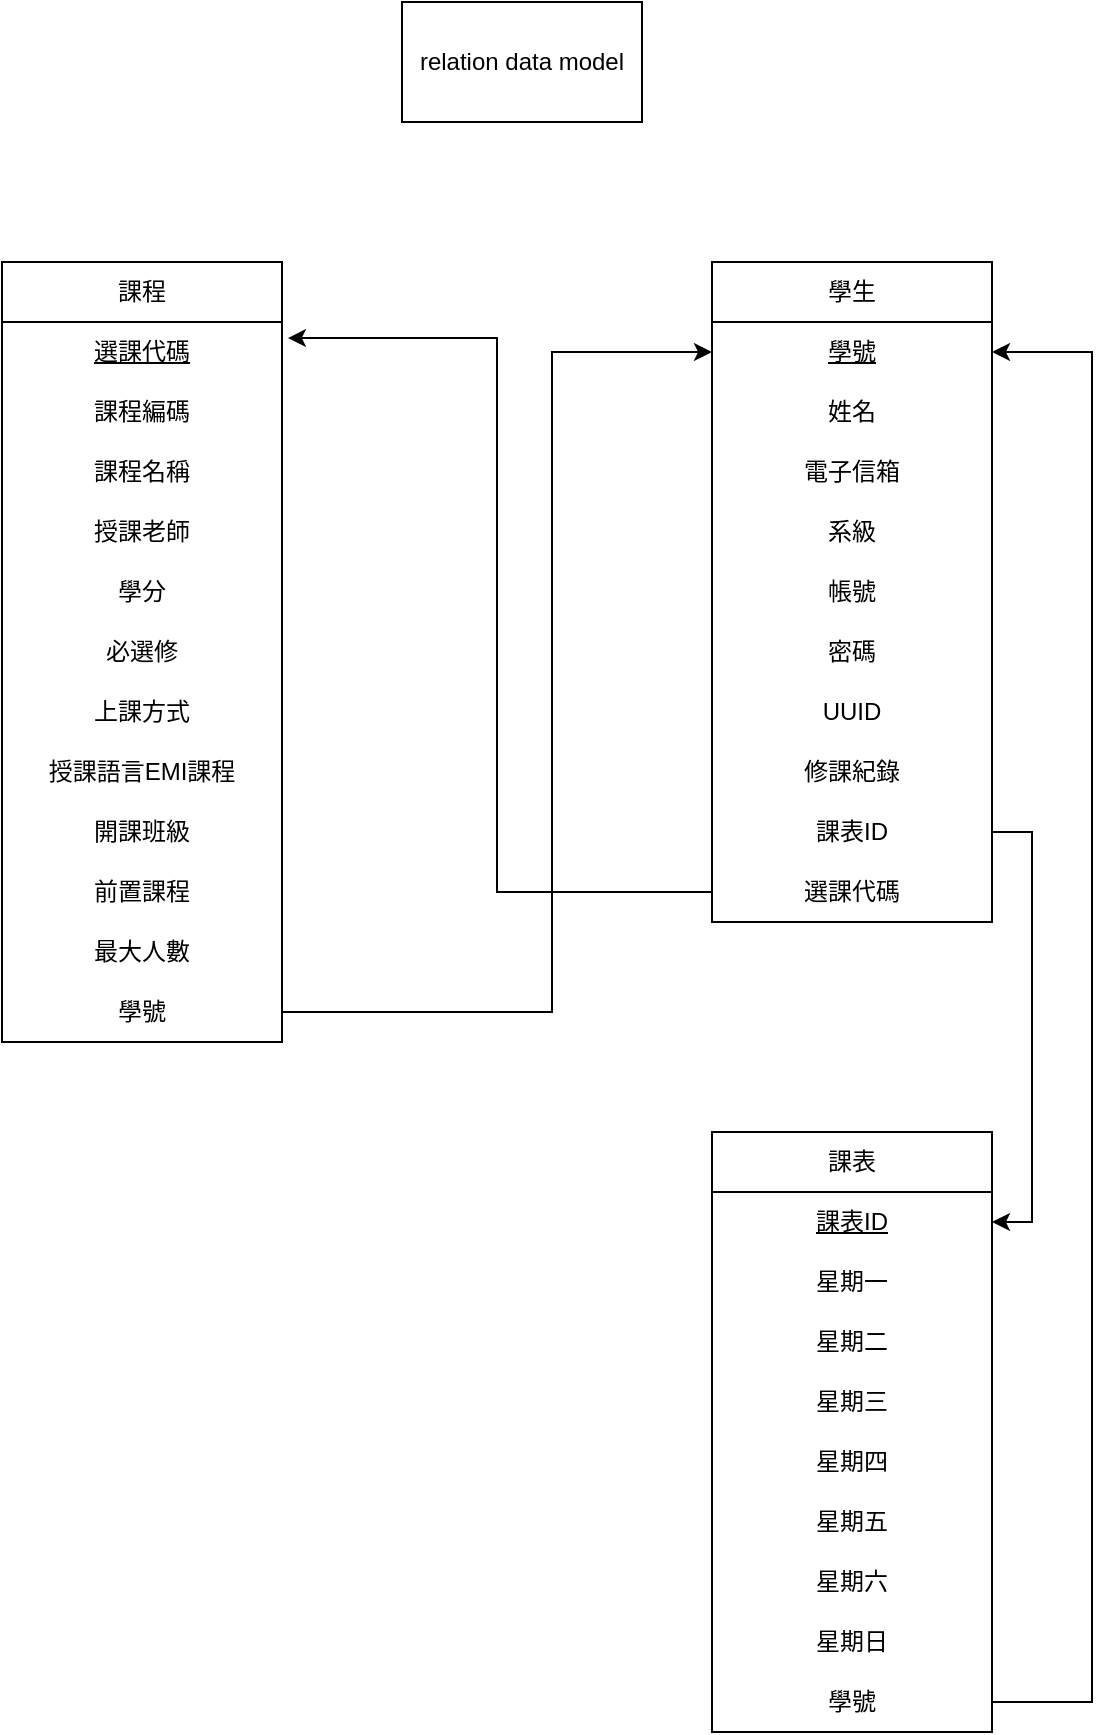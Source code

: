 <mxfile version="21.2.1" type="github">
  <diagram id="R2lEEEUBdFMjLlhIrx00" name="Page-1">
    <mxGraphModel dx="1195" dy="663" grid="1" gridSize="10" guides="1" tooltips="1" connect="1" arrows="1" fold="1" page="1" pageScale="1" pageWidth="850" pageHeight="1100" math="0" shadow="0" extFonts="Permanent Marker^https://fonts.googleapis.com/css?family=Permanent+Marker">
      <root>
        <mxCell id="0" />
        <mxCell id="1" parent="0" />
        <mxCell id="9Po20fLorlNMkVHCjSZu-1" value="relation data model" style="rounded=0;whiteSpace=wrap;html=1;" vertex="1" parent="1">
          <mxGeometry x="365" y="30" width="120" height="60" as="geometry" />
        </mxCell>
        <mxCell id="9Po20fLorlNMkVHCjSZu-2" value="課程" style="swimlane;fontStyle=0;childLayout=stackLayout;horizontal=1;startSize=30;horizontalStack=0;resizeParent=1;resizeParentMax=0;resizeLast=0;collapsible=1;marginBottom=0;whiteSpace=wrap;html=1;" vertex="1" parent="1">
          <mxGeometry x="165" y="160" width="140" height="390" as="geometry" />
        </mxCell>
        <mxCell id="9Po20fLorlNMkVHCjSZu-3" value="選課代碼" style="text;strokeColor=none;fillColor=none;align=center;verticalAlign=middle;spacingLeft=4;spacingRight=4;overflow=hidden;points=[[0,0.5],[1,0.5]];portConstraint=eastwest;rotatable=0;whiteSpace=wrap;html=1;fontStyle=4" vertex="1" parent="9Po20fLorlNMkVHCjSZu-2">
          <mxGeometry y="30" width="140" height="30" as="geometry" />
        </mxCell>
        <mxCell id="9Po20fLorlNMkVHCjSZu-4" value="課程編碼" style="text;strokeColor=none;fillColor=none;align=center;verticalAlign=middle;spacingLeft=4;spacingRight=4;overflow=hidden;points=[[0,0.5],[1,0.5]];portConstraint=eastwest;rotatable=0;whiteSpace=wrap;html=1;" vertex="1" parent="9Po20fLorlNMkVHCjSZu-2">
          <mxGeometry y="60" width="140" height="30" as="geometry" />
        </mxCell>
        <mxCell id="9Po20fLorlNMkVHCjSZu-5" value="課程名稱" style="text;strokeColor=none;fillColor=none;align=center;verticalAlign=middle;spacingLeft=4;spacingRight=4;overflow=hidden;points=[[0,0.5],[1,0.5]];portConstraint=eastwest;rotatable=0;whiteSpace=wrap;html=1;" vertex="1" parent="9Po20fLorlNMkVHCjSZu-2">
          <mxGeometry y="90" width="140" height="30" as="geometry" />
        </mxCell>
        <mxCell id="9Po20fLorlNMkVHCjSZu-6" value="授課老師" style="text;strokeColor=none;fillColor=none;align=center;verticalAlign=middle;spacingLeft=4;spacingRight=4;overflow=hidden;points=[[0,0.5],[1,0.5]];portConstraint=eastwest;rotatable=0;whiteSpace=wrap;html=1;" vertex="1" parent="9Po20fLorlNMkVHCjSZu-2">
          <mxGeometry y="120" width="140" height="30" as="geometry" />
        </mxCell>
        <mxCell id="9Po20fLorlNMkVHCjSZu-7" value="學分" style="text;strokeColor=none;fillColor=none;align=center;verticalAlign=middle;spacingLeft=4;spacingRight=4;overflow=hidden;points=[[0,0.5],[1,0.5]];portConstraint=eastwest;rotatable=0;whiteSpace=wrap;html=1;" vertex="1" parent="9Po20fLorlNMkVHCjSZu-2">
          <mxGeometry y="150" width="140" height="30" as="geometry" />
        </mxCell>
        <mxCell id="9Po20fLorlNMkVHCjSZu-8" value="必選修" style="text;strokeColor=none;fillColor=none;align=center;verticalAlign=middle;spacingLeft=4;spacingRight=4;overflow=hidden;points=[[0,0.5],[1,0.5]];portConstraint=eastwest;rotatable=0;whiteSpace=wrap;html=1;" vertex="1" parent="9Po20fLorlNMkVHCjSZu-2">
          <mxGeometry y="180" width="140" height="30" as="geometry" />
        </mxCell>
        <mxCell id="9Po20fLorlNMkVHCjSZu-9" value="上課方式" style="text;strokeColor=none;fillColor=none;align=center;verticalAlign=middle;spacingLeft=4;spacingRight=4;overflow=hidden;points=[[0,0.5],[1,0.5]];portConstraint=eastwest;rotatable=0;whiteSpace=wrap;html=1;" vertex="1" parent="9Po20fLorlNMkVHCjSZu-2">
          <mxGeometry y="210" width="140" height="30" as="geometry" />
        </mxCell>
        <mxCell id="9Po20fLorlNMkVHCjSZu-10" value="授課語言EMI課程" style="text;strokeColor=none;fillColor=none;align=center;verticalAlign=middle;spacingLeft=4;spacingRight=4;overflow=hidden;points=[[0,0.5],[1,0.5]];portConstraint=eastwest;rotatable=0;whiteSpace=wrap;html=1;" vertex="1" parent="9Po20fLorlNMkVHCjSZu-2">
          <mxGeometry y="240" width="140" height="30" as="geometry" />
        </mxCell>
        <mxCell id="9Po20fLorlNMkVHCjSZu-11" value="開課班級" style="text;strokeColor=none;fillColor=none;align=center;verticalAlign=middle;spacingLeft=4;spacingRight=4;overflow=hidden;points=[[0,0.5],[1,0.5]];portConstraint=eastwest;rotatable=0;whiteSpace=wrap;html=1;" vertex="1" parent="9Po20fLorlNMkVHCjSZu-2">
          <mxGeometry y="270" width="140" height="30" as="geometry" />
        </mxCell>
        <mxCell id="9Po20fLorlNMkVHCjSZu-12" value="前置課程" style="text;strokeColor=none;fillColor=none;align=center;verticalAlign=middle;spacingLeft=4;spacingRight=4;overflow=hidden;points=[[0,0.5],[1,0.5]];portConstraint=eastwest;rotatable=0;whiteSpace=wrap;html=1;" vertex="1" parent="9Po20fLorlNMkVHCjSZu-2">
          <mxGeometry y="300" width="140" height="30" as="geometry" />
        </mxCell>
        <mxCell id="9Po20fLorlNMkVHCjSZu-46" value="最大人數" style="text;strokeColor=none;fillColor=none;align=center;verticalAlign=middle;spacingLeft=4;spacingRight=4;overflow=hidden;points=[[0,0.5],[1,0.5]];portConstraint=eastwest;rotatable=0;whiteSpace=wrap;html=1;" vertex="1" parent="9Po20fLorlNMkVHCjSZu-2">
          <mxGeometry y="330" width="140" height="30" as="geometry" />
        </mxCell>
        <mxCell id="9Po20fLorlNMkVHCjSZu-42" value="學號" style="text;strokeColor=none;fillColor=none;align=center;verticalAlign=middle;spacingLeft=4;spacingRight=4;overflow=hidden;points=[[0,0.5],[1,0.5]];portConstraint=eastwest;rotatable=0;whiteSpace=wrap;html=1;" vertex="1" parent="9Po20fLorlNMkVHCjSZu-2">
          <mxGeometry y="360" width="140" height="30" as="geometry" />
        </mxCell>
        <mxCell id="9Po20fLorlNMkVHCjSZu-13" value="學生" style="swimlane;fontStyle=0;childLayout=stackLayout;horizontal=1;startSize=30;horizontalStack=0;resizeParent=1;resizeParentMax=0;resizeLast=0;collapsible=1;marginBottom=0;whiteSpace=wrap;html=1;" vertex="1" parent="1">
          <mxGeometry x="520" y="160" width="140" height="330" as="geometry" />
        </mxCell>
        <mxCell id="9Po20fLorlNMkVHCjSZu-14" value="學號" style="text;strokeColor=none;fillColor=none;align=center;verticalAlign=middle;spacingLeft=4;spacingRight=4;overflow=hidden;points=[[0,0.5],[1,0.5]];portConstraint=eastwest;rotatable=0;whiteSpace=wrap;html=1;fontStyle=4" vertex="1" parent="9Po20fLorlNMkVHCjSZu-13">
          <mxGeometry y="30" width="140" height="30" as="geometry" />
        </mxCell>
        <mxCell id="9Po20fLorlNMkVHCjSZu-15" value="姓名" style="text;strokeColor=none;fillColor=none;align=center;verticalAlign=middle;spacingLeft=4;spacingRight=4;overflow=hidden;points=[[0,0.5],[1,0.5]];portConstraint=eastwest;rotatable=0;whiteSpace=wrap;html=1;" vertex="1" parent="9Po20fLorlNMkVHCjSZu-13">
          <mxGeometry y="60" width="140" height="30" as="geometry" />
        </mxCell>
        <mxCell id="9Po20fLorlNMkVHCjSZu-16" value="電子信箱" style="text;strokeColor=none;fillColor=none;align=center;verticalAlign=middle;spacingLeft=4;spacingRight=4;overflow=hidden;points=[[0,0.5],[1,0.5]];portConstraint=eastwest;rotatable=0;whiteSpace=wrap;html=1;" vertex="1" parent="9Po20fLorlNMkVHCjSZu-13">
          <mxGeometry y="90" width="140" height="30" as="geometry" />
        </mxCell>
        <mxCell id="9Po20fLorlNMkVHCjSZu-17" value="系級" style="text;strokeColor=none;fillColor=none;align=center;verticalAlign=middle;spacingLeft=4;spacingRight=4;overflow=hidden;points=[[0,0.5],[1,0.5]];portConstraint=eastwest;rotatable=0;whiteSpace=wrap;html=1;" vertex="1" parent="9Po20fLorlNMkVHCjSZu-13">
          <mxGeometry y="120" width="140" height="30" as="geometry" />
        </mxCell>
        <mxCell id="9Po20fLorlNMkVHCjSZu-18" value="帳號" style="text;strokeColor=none;fillColor=none;align=center;verticalAlign=middle;spacingLeft=4;spacingRight=4;overflow=hidden;points=[[0,0.5],[1,0.5]];portConstraint=eastwest;rotatable=0;whiteSpace=wrap;html=1;" vertex="1" parent="9Po20fLorlNMkVHCjSZu-13">
          <mxGeometry y="150" width="140" height="30" as="geometry" />
        </mxCell>
        <mxCell id="9Po20fLorlNMkVHCjSZu-19" value="密碼" style="text;strokeColor=none;fillColor=none;align=center;verticalAlign=middle;spacingLeft=4;spacingRight=4;overflow=hidden;points=[[0,0.5],[1,0.5]];portConstraint=eastwest;rotatable=0;whiteSpace=wrap;html=1;" vertex="1" parent="9Po20fLorlNMkVHCjSZu-13">
          <mxGeometry y="180" width="140" height="30" as="geometry" />
        </mxCell>
        <mxCell id="9Po20fLorlNMkVHCjSZu-20" value="UUID" style="text;strokeColor=none;fillColor=none;align=center;verticalAlign=middle;spacingLeft=4;spacingRight=4;overflow=hidden;points=[[0,0.5],[1,0.5]];portConstraint=eastwest;rotatable=0;whiteSpace=wrap;html=1;" vertex="1" parent="9Po20fLorlNMkVHCjSZu-13">
          <mxGeometry y="210" width="140" height="30" as="geometry" />
        </mxCell>
        <mxCell id="9Po20fLorlNMkVHCjSZu-21" value="修課紀錄" style="text;strokeColor=none;fillColor=none;align=center;verticalAlign=middle;spacingLeft=4;spacingRight=4;overflow=hidden;points=[[0,0.5],[1,0.5]];portConstraint=eastwest;rotatable=0;whiteSpace=wrap;html=1;" vertex="1" parent="9Po20fLorlNMkVHCjSZu-13">
          <mxGeometry y="240" width="140" height="30" as="geometry" />
        </mxCell>
        <mxCell id="9Po20fLorlNMkVHCjSZu-38" value="課表ID" style="text;strokeColor=none;fillColor=none;align=center;verticalAlign=middle;spacingLeft=4;spacingRight=4;overflow=hidden;points=[[0,0.5],[1,0.5]];portConstraint=eastwest;rotatable=0;whiteSpace=wrap;html=1;" vertex="1" parent="9Po20fLorlNMkVHCjSZu-13">
          <mxGeometry y="270" width="140" height="30" as="geometry" />
        </mxCell>
        <mxCell id="9Po20fLorlNMkVHCjSZu-39" value="選課代碼" style="text;strokeColor=none;fillColor=none;align=center;verticalAlign=middle;spacingLeft=4;spacingRight=4;overflow=hidden;points=[[0,0.5],[1,0.5]];portConstraint=eastwest;rotatable=0;whiteSpace=wrap;html=1;" vertex="1" parent="9Po20fLorlNMkVHCjSZu-13">
          <mxGeometry y="300" width="140" height="30" as="geometry" />
        </mxCell>
        <mxCell id="9Po20fLorlNMkVHCjSZu-25" value="課表" style="swimlane;fontStyle=0;childLayout=stackLayout;horizontal=1;startSize=30;horizontalStack=0;resizeParent=1;resizeParentMax=0;resizeLast=0;collapsible=1;marginBottom=0;whiteSpace=wrap;html=1;" vertex="1" parent="1">
          <mxGeometry x="520" y="595" width="140" height="300" as="geometry" />
        </mxCell>
        <mxCell id="9Po20fLorlNMkVHCjSZu-26" value="課表ID" style="text;strokeColor=none;fillColor=none;align=center;verticalAlign=middle;spacingLeft=4;spacingRight=4;overflow=hidden;points=[[0,0.5],[1,0.5]];portConstraint=eastwest;rotatable=0;whiteSpace=wrap;html=1;fontStyle=4" vertex="1" parent="9Po20fLorlNMkVHCjSZu-25">
          <mxGeometry y="30" width="140" height="30" as="geometry" />
        </mxCell>
        <mxCell id="9Po20fLorlNMkVHCjSZu-27" value="星期一" style="text;strokeColor=none;fillColor=none;align=center;verticalAlign=middle;spacingLeft=4;spacingRight=4;overflow=hidden;points=[[0,0.5],[1,0.5]];portConstraint=eastwest;rotatable=0;whiteSpace=wrap;html=1;" vertex="1" parent="9Po20fLorlNMkVHCjSZu-25">
          <mxGeometry y="60" width="140" height="30" as="geometry" />
        </mxCell>
        <mxCell id="9Po20fLorlNMkVHCjSZu-28" value="星期二" style="text;strokeColor=none;fillColor=none;align=center;verticalAlign=middle;spacingLeft=4;spacingRight=4;overflow=hidden;points=[[0,0.5],[1,0.5]];portConstraint=eastwest;rotatable=0;whiteSpace=wrap;html=1;" vertex="1" parent="9Po20fLorlNMkVHCjSZu-25">
          <mxGeometry y="90" width="140" height="30" as="geometry" />
        </mxCell>
        <mxCell id="9Po20fLorlNMkVHCjSZu-29" value="星期三" style="text;strokeColor=none;fillColor=none;align=center;verticalAlign=middle;spacingLeft=4;spacingRight=4;overflow=hidden;points=[[0,0.5],[1,0.5]];portConstraint=eastwest;rotatable=0;whiteSpace=wrap;html=1;" vertex="1" parent="9Po20fLorlNMkVHCjSZu-25">
          <mxGeometry y="120" width="140" height="30" as="geometry" />
        </mxCell>
        <mxCell id="9Po20fLorlNMkVHCjSZu-30" value="星期四" style="text;strokeColor=none;fillColor=none;align=center;verticalAlign=middle;spacingLeft=4;spacingRight=4;overflow=hidden;points=[[0,0.5],[1,0.5]];portConstraint=eastwest;rotatable=0;whiteSpace=wrap;html=1;" vertex="1" parent="9Po20fLorlNMkVHCjSZu-25">
          <mxGeometry y="150" width="140" height="30" as="geometry" />
        </mxCell>
        <mxCell id="9Po20fLorlNMkVHCjSZu-31" value="星期五" style="text;strokeColor=none;fillColor=none;align=center;verticalAlign=middle;spacingLeft=4;spacingRight=4;overflow=hidden;points=[[0,0.5],[1,0.5]];portConstraint=eastwest;rotatable=0;whiteSpace=wrap;html=1;" vertex="1" parent="9Po20fLorlNMkVHCjSZu-25">
          <mxGeometry y="180" width="140" height="30" as="geometry" />
        </mxCell>
        <mxCell id="9Po20fLorlNMkVHCjSZu-32" value="星期六" style="text;strokeColor=none;fillColor=none;align=center;verticalAlign=middle;spacingLeft=4;spacingRight=4;overflow=hidden;points=[[0,0.5],[1,0.5]];portConstraint=eastwest;rotatable=0;whiteSpace=wrap;html=1;" vertex="1" parent="9Po20fLorlNMkVHCjSZu-25">
          <mxGeometry y="210" width="140" height="30" as="geometry" />
        </mxCell>
        <mxCell id="9Po20fLorlNMkVHCjSZu-33" value="星期日" style="text;strokeColor=none;fillColor=none;align=center;verticalAlign=middle;spacingLeft=4;spacingRight=4;overflow=hidden;points=[[0,0.5],[1,0.5]];portConstraint=eastwest;rotatable=0;whiteSpace=wrap;html=1;" vertex="1" parent="9Po20fLorlNMkVHCjSZu-25">
          <mxGeometry y="240" width="140" height="30" as="geometry" />
        </mxCell>
        <mxCell id="9Po20fLorlNMkVHCjSZu-44" value="學號" style="text;strokeColor=none;fillColor=none;align=center;verticalAlign=middle;spacingLeft=4;spacingRight=4;overflow=hidden;points=[[0,0.5],[1,0.5]];portConstraint=eastwest;rotatable=0;whiteSpace=wrap;html=1;" vertex="1" parent="9Po20fLorlNMkVHCjSZu-25">
          <mxGeometry y="270" width="140" height="30" as="geometry" />
        </mxCell>
        <mxCell id="9Po20fLorlNMkVHCjSZu-40" style="edgeStyle=orthogonalEdgeStyle;rounded=0;orthogonalLoop=1;jettySize=auto;html=1;exitX=1;exitY=0.5;exitDx=0;exitDy=0;entryX=1;entryY=0.5;entryDx=0;entryDy=0;" edge="1" parent="1" source="9Po20fLorlNMkVHCjSZu-38" target="9Po20fLorlNMkVHCjSZu-26">
          <mxGeometry relative="1" as="geometry" />
        </mxCell>
        <mxCell id="9Po20fLorlNMkVHCjSZu-41" style="edgeStyle=orthogonalEdgeStyle;rounded=0;orthogonalLoop=1;jettySize=auto;html=1;exitX=0;exitY=0.5;exitDx=0;exitDy=0;entryX=1.021;entryY=0.267;entryDx=0;entryDy=0;entryPerimeter=0;" edge="1" parent="1" source="9Po20fLorlNMkVHCjSZu-39" target="9Po20fLorlNMkVHCjSZu-3">
          <mxGeometry relative="1" as="geometry" />
        </mxCell>
        <mxCell id="9Po20fLorlNMkVHCjSZu-43" style="edgeStyle=orthogonalEdgeStyle;rounded=0;orthogonalLoop=1;jettySize=auto;html=1;entryX=0;entryY=0.5;entryDx=0;entryDy=0;exitX=1;exitY=0.5;exitDx=0;exitDy=0;" edge="1" parent="1" source="9Po20fLorlNMkVHCjSZu-42" target="9Po20fLorlNMkVHCjSZu-14">
          <mxGeometry relative="1" as="geometry">
            <Array as="points">
              <mxPoint x="440" y="535" />
              <mxPoint x="440" y="205" />
            </Array>
          </mxGeometry>
        </mxCell>
        <mxCell id="9Po20fLorlNMkVHCjSZu-45" style="edgeStyle=orthogonalEdgeStyle;rounded=0;orthogonalLoop=1;jettySize=auto;html=1;exitX=1;exitY=0.5;exitDx=0;exitDy=0;entryX=1;entryY=0.5;entryDx=0;entryDy=0;" edge="1" parent="1" source="9Po20fLorlNMkVHCjSZu-44" target="9Po20fLorlNMkVHCjSZu-14">
          <mxGeometry relative="1" as="geometry">
            <Array as="points">
              <mxPoint x="710" y="880" />
              <mxPoint x="710" y="205" />
            </Array>
          </mxGeometry>
        </mxCell>
      </root>
    </mxGraphModel>
  </diagram>
</mxfile>
